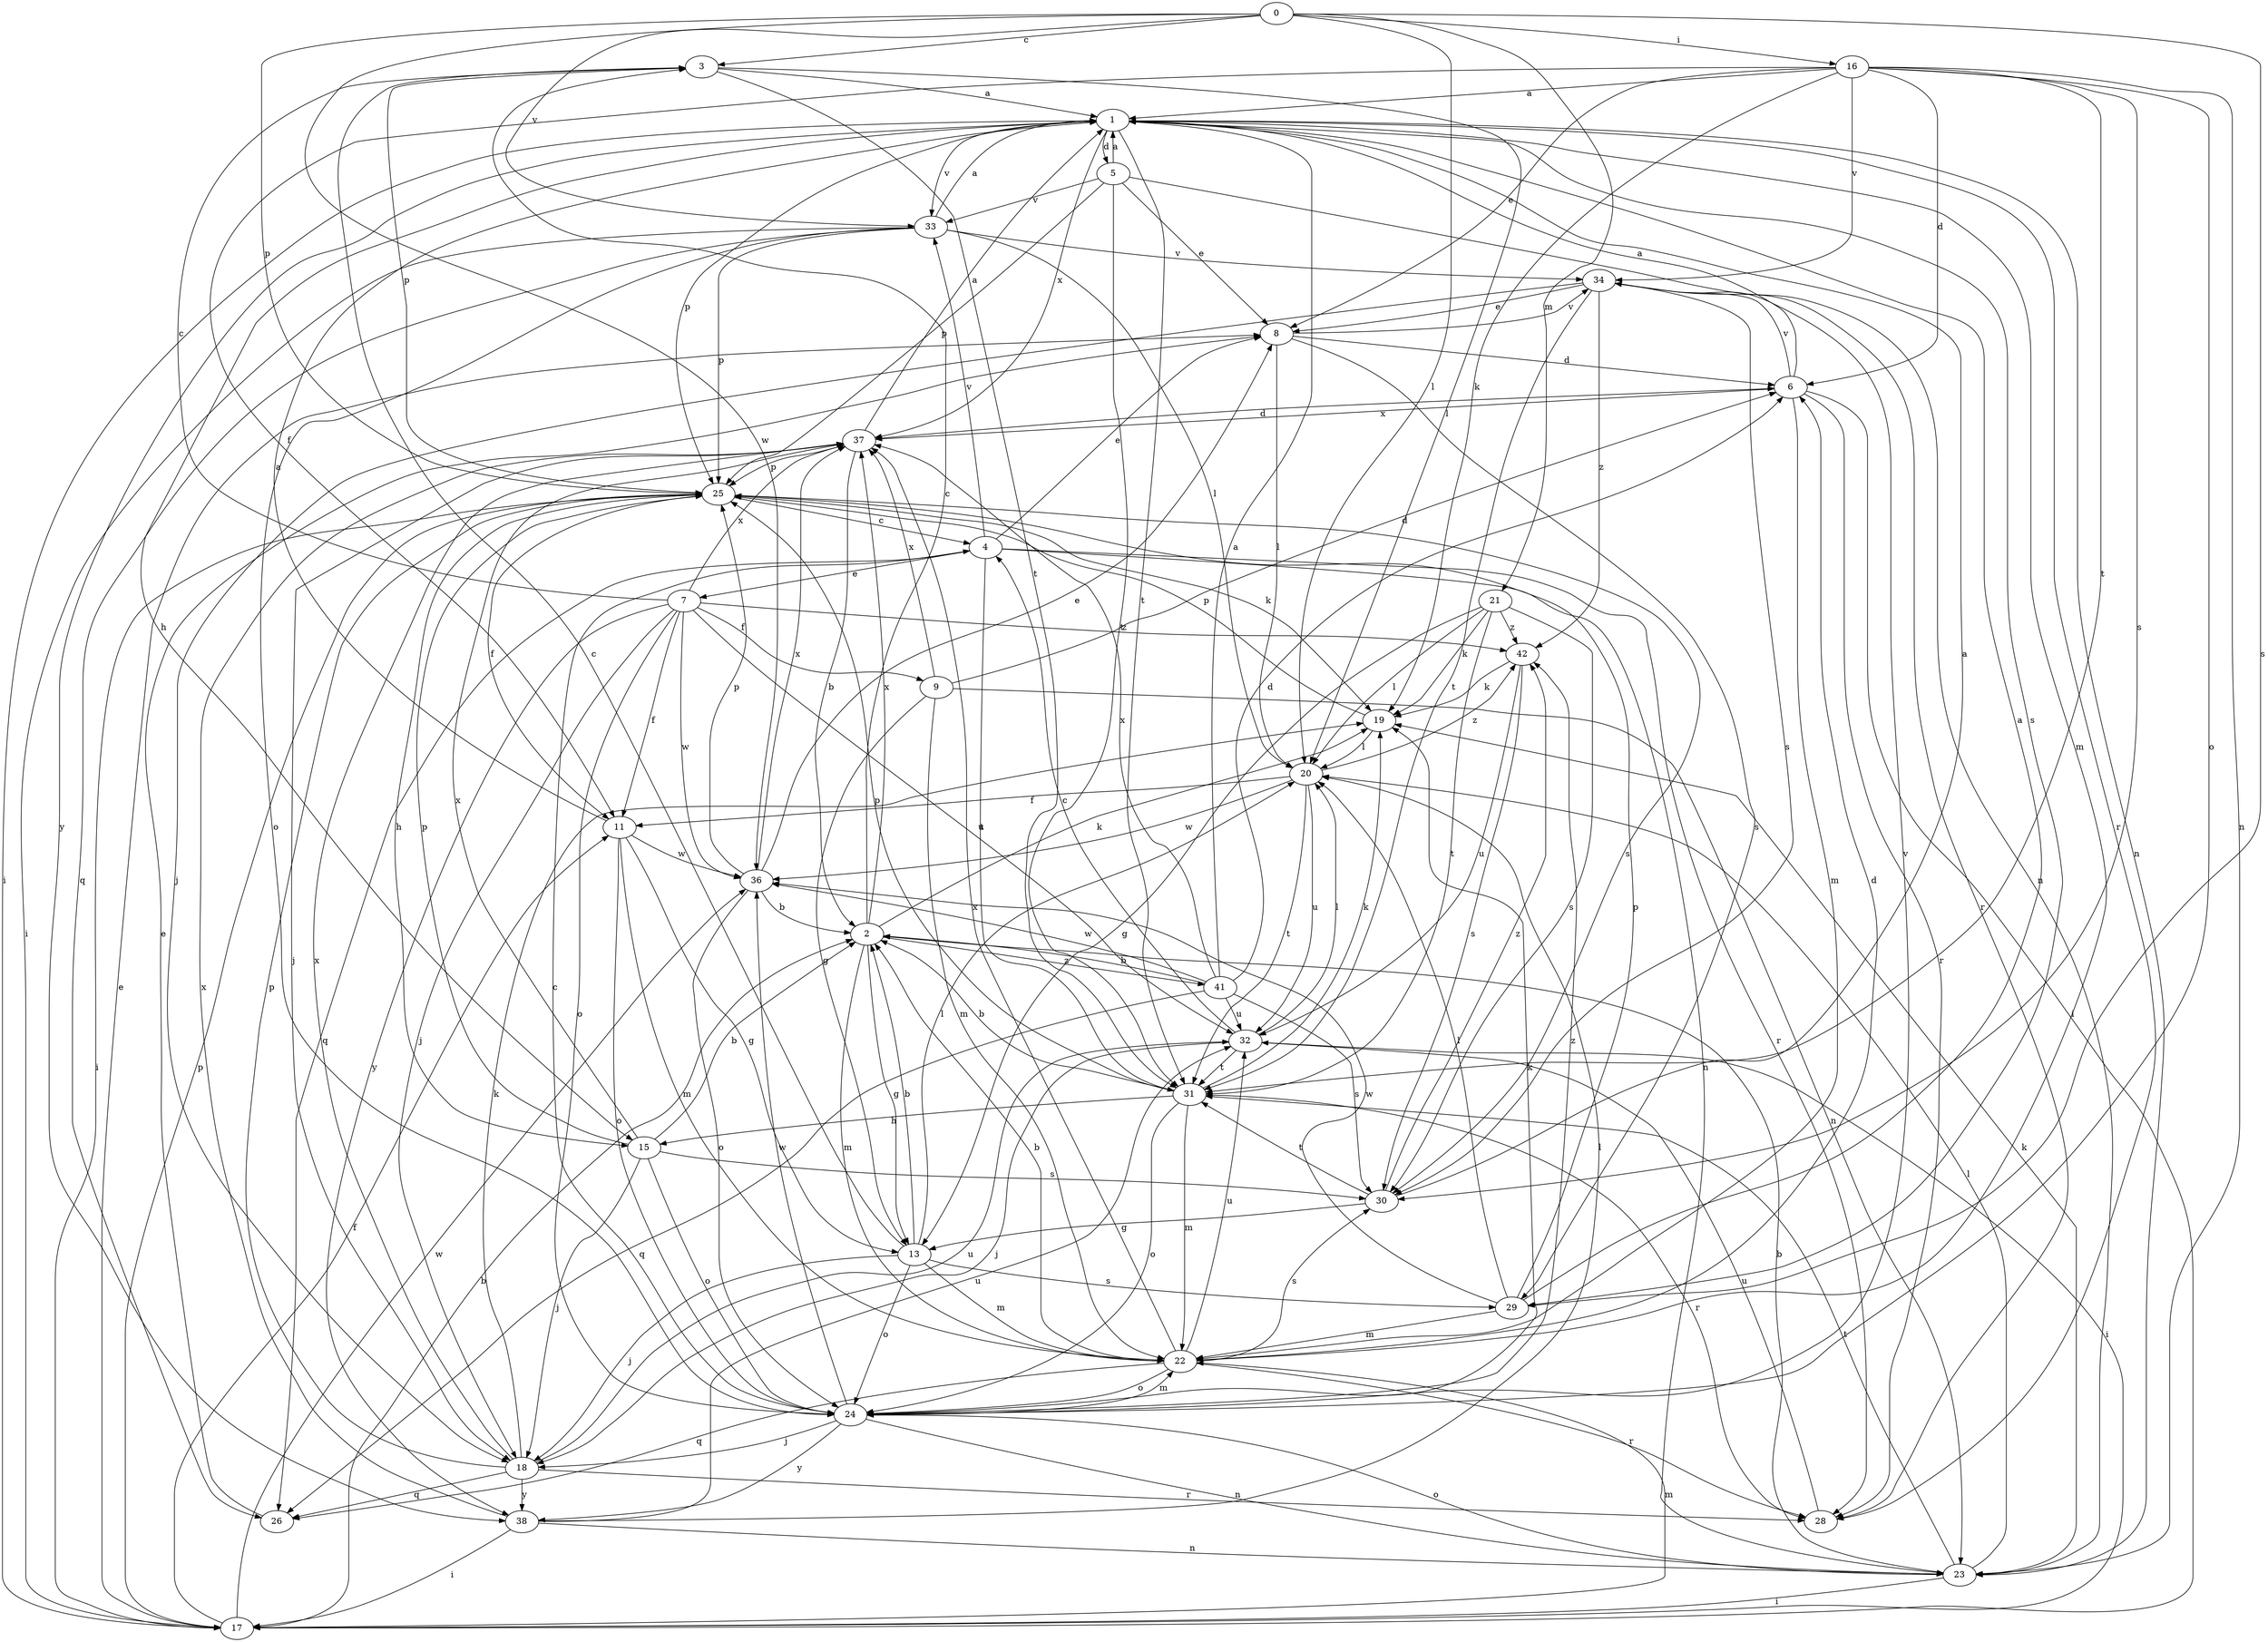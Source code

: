 strict digraph  {
0;
1;
2;
3;
4;
5;
6;
7;
8;
9;
11;
13;
15;
16;
17;
18;
19;
20;
21;
22;
23;
24;
25;
26;
28;
29;
30;
31;
32;
33;
34;
36;
37;
38;
41;
42;
0 -> 3  [label=c];
0 -> 16  [label=i];
0 -> 20  [label=l];
0 -> 21  [label=m];
0 -> 25  [label=p];
0 -> 29  [label=s];
0 -> 33  [label=v];
0 -> 36  [label=w];
1 -> 5  [label=d];
1 -> 15  [label=h];
1 -> 17  [label=i];
1 -> 22  [label=m];
1 -> 23  [label=n];
1 -> 25  [label=p];
1 -> 28  [label=r];
1 -> 29  [label=s];
1 -> 31  [label=t];
1 -> 33  [label=v];
1 -> 37  [label=x];
1 -> 38  [label=y];
2 -> 3  [label=c];
2 -> 13  [label=g];
2 -> 19  [label=k];
2 -> 22  [label=m];
2 -> 37  [label=x];
2 -> 41  [label=z];
3 -> 1  [label=a];
3 -> 20  [label=l];
3 -> 25  [label=p];
3 -> 31  [label=t];
4 -> 7  [label=e];
4 -> 8  [label=e];
4 -> 23  [label=n];
4 -> 26  [label=q];
4 -> 28  [label=r];
4 -> 31  [label=t];
4 -> 33  [label=v];
5 -> 1  [label=a];
5 -> 8  [label=e];
5 -> 23  [label=n];
5 -> 25  [label=p];
5 -> 31  [label=t];
5 -> 33  [label=v];
6 -> 1  [label=a];
6 -> 17  [label=i];
6 -> 22  [label=m];
6 -> 28  [label=r];
6 -> 34  [label=v];
6 -> 37  [label=x];
7 -> 3  [label=c];
7 -> 9  [label=f];
7 -> 11  [label=f];
7 -> 18  [label=j];
7 -> 24  [label=o];
7 -> 32  [label=u];
7 -> 36  [label=w];
7 -> 37  [label=x];
7 -> 38  [label=y];
7 -> 42  [label=z];
8 -> 6  [label=d];
8 -> 20  [label=l];
8 -> 29  [label=s];
8 -> 34  [label=v];
9 -> 6  [label=d];
9 -> 13  [label=g];
9 -> 22  [label=m];
9 -> 23  [label=n];
9 -> 37  [label=x];
11 -> 1  [label=a];
11 -> 13  [label=g];
11 -> 22  [label=m];
11 -> 24  [label=o];
11 -> 36  [label=w];
13 -> 2  [label=b];
13 -> 3  [label=c];
13 -> 18  [label=j];
13 -> 20  [label=l];
13 -> 22  [label=m];
13 -> 24  [label=o];
13 -> 29  [label=s];
15 -> 2  [label=b];
15 -> 18  [label=j];
15 -> 24  [label=o];
15 -> 25  [label=p];
15 -> 30  [label=s];
15 -> 37  [label=x];
16 -> 1  [label=a];
16 -> 6  [label=d];
16 -> 8  [label=e];
16 -> 11  [label=f];
16 -> 19  [label=k];
16 -> 23  [label=n];
16 -> 24  [label=o];
16 -> 30  [label=s];
16 -> 31  [label=t];
16 -> 34  [label=v];
17 -> 2  [label=b];
17 -> 8  [label=e];
17 -> 11  [label=f];
17 -> 22  [label=m];
17 -> 25  [label=p];
17 -> 36  [label=w];
18 -> 19  [label=k];
18 -> 25  [label=p];
18 -> 26  [label=q];
18 -> 28  [label=r];
18 -> 32  [label=u];
18 -> 37  [label=x];
18 -> 38  [label=y];
19 -> 20  [label=l];
19 -> 25  [label=p];
20 -> 11  [label=f];
20 -> 31  [label=t];
20 -> 32  [label=u];
20 -> 36  [label=w];
20 -> 42  [label=z];
21 -> 13  [label=g];
21 -> 19  [label=k];
21 -> 20  [label=l];
21 -> 30  [label=s];
21 -> 31  [label=t];
21 -> 42  [label=z];
22 -> 2  [label=b];
22 -> 6  [label=d];
22 -> 24  [label=o];
22 -> 26  [label=q];
22 -> 28  [label=r];
22 -> 30  [label=s];
22 -> 32  [label=u];
22 -> 37  [label=x];
23 -> 2  [label=b];
23 -> 17  [label=i];
23 -> 19  [label=k];
23 -> 20  [label=l];
23 -> 24  [label=o];
23 -> 31  [label=t];
24 -> 4  [label=c];
24 -> 18  [label=j];
24 -> 19  [label=k];
24 -> 22  [label=m];
24 -> 23  [label=n];
24 -> 34  [label=v];
24 -> 36  [label=w];
24 -> 38  [label=y];
24 -> 42  [label=z];
25 -> 4  [label=c];
25 -> 11  [label=f];
25 -> 15  [label=h];
25 -> 17  [label=i];
25 -> 19  [label=k];
25 -> 30  [label=s];
26 -> 8  [label=e];
28 -> 32  [label=u];
29 -> 1  [label=a];
29 -> 20  [label=l];
29 -> 22  [label=m];
29 -> 25  [label=p];
29 -> 36  [label=w];
30 -> 1  [label=a];
30 -> 13  [label=g];
30 -> 31  [label=t];
30 -> 42  [label=z];
31 -> 2  [label=b];
31 -> 15  [label=h];
31 -> 19  [label=k];
31 -> 22  [label=m];
31 -> 24  [label=o];
31 -> 25  [label=p];
31 -> 28  [label=r];
32 -> 4  [label=c];
32 -> 17  [label=i];
32 -> 18  [label=j];
32 -> 20  [label=l];
32 -> 31  [label=t];
33 -> 1  [label=a];
33 -> 17  [label=i];
33 -> 20  [label=l];
33 -> 24  [label=o];
33 -> 25  [label=p];
33 -> 26  [label=q];
33 -> 34  [label=v];
34 -> 8  [label=e];
34 -> 18  [label=j];
34 -> 28  [label=r];
34 -> 30  [label=s];
34 -> 31  [label=t];
34 -> 42  [label=z];
36 -> 2  [label=b];
36 -> 8  [label=e];
36 -> 24  [label=o];
36 -> 25  [label=p];
36 -> 37  [label=x];
37 -> 1  [label=a];
37 -> 2  [label=b];
37 -> 6  [label=d];
37 -> 18  [label=j];
37 -> 25  [label=p];
38 -> 17  [label=i];
38 -> 20  [label=l];
38 -> 23  [label=n];
38 -> 32  [label=u];
38 -> 37  [label=x];
41 -> 1  [label=a];
41 -> 2  [label=b];
41 -> 6  [label=d];
41 -> 26  [label=q];
41 -> 30  [label=s];
41 -> 32  [label=u];
41 -> 36  [label=w];
41 -> 37  [label=x];
42 -> 19  [label=k];
42 -> 30  [label=s];
42 -> 32  [label=u];
}
